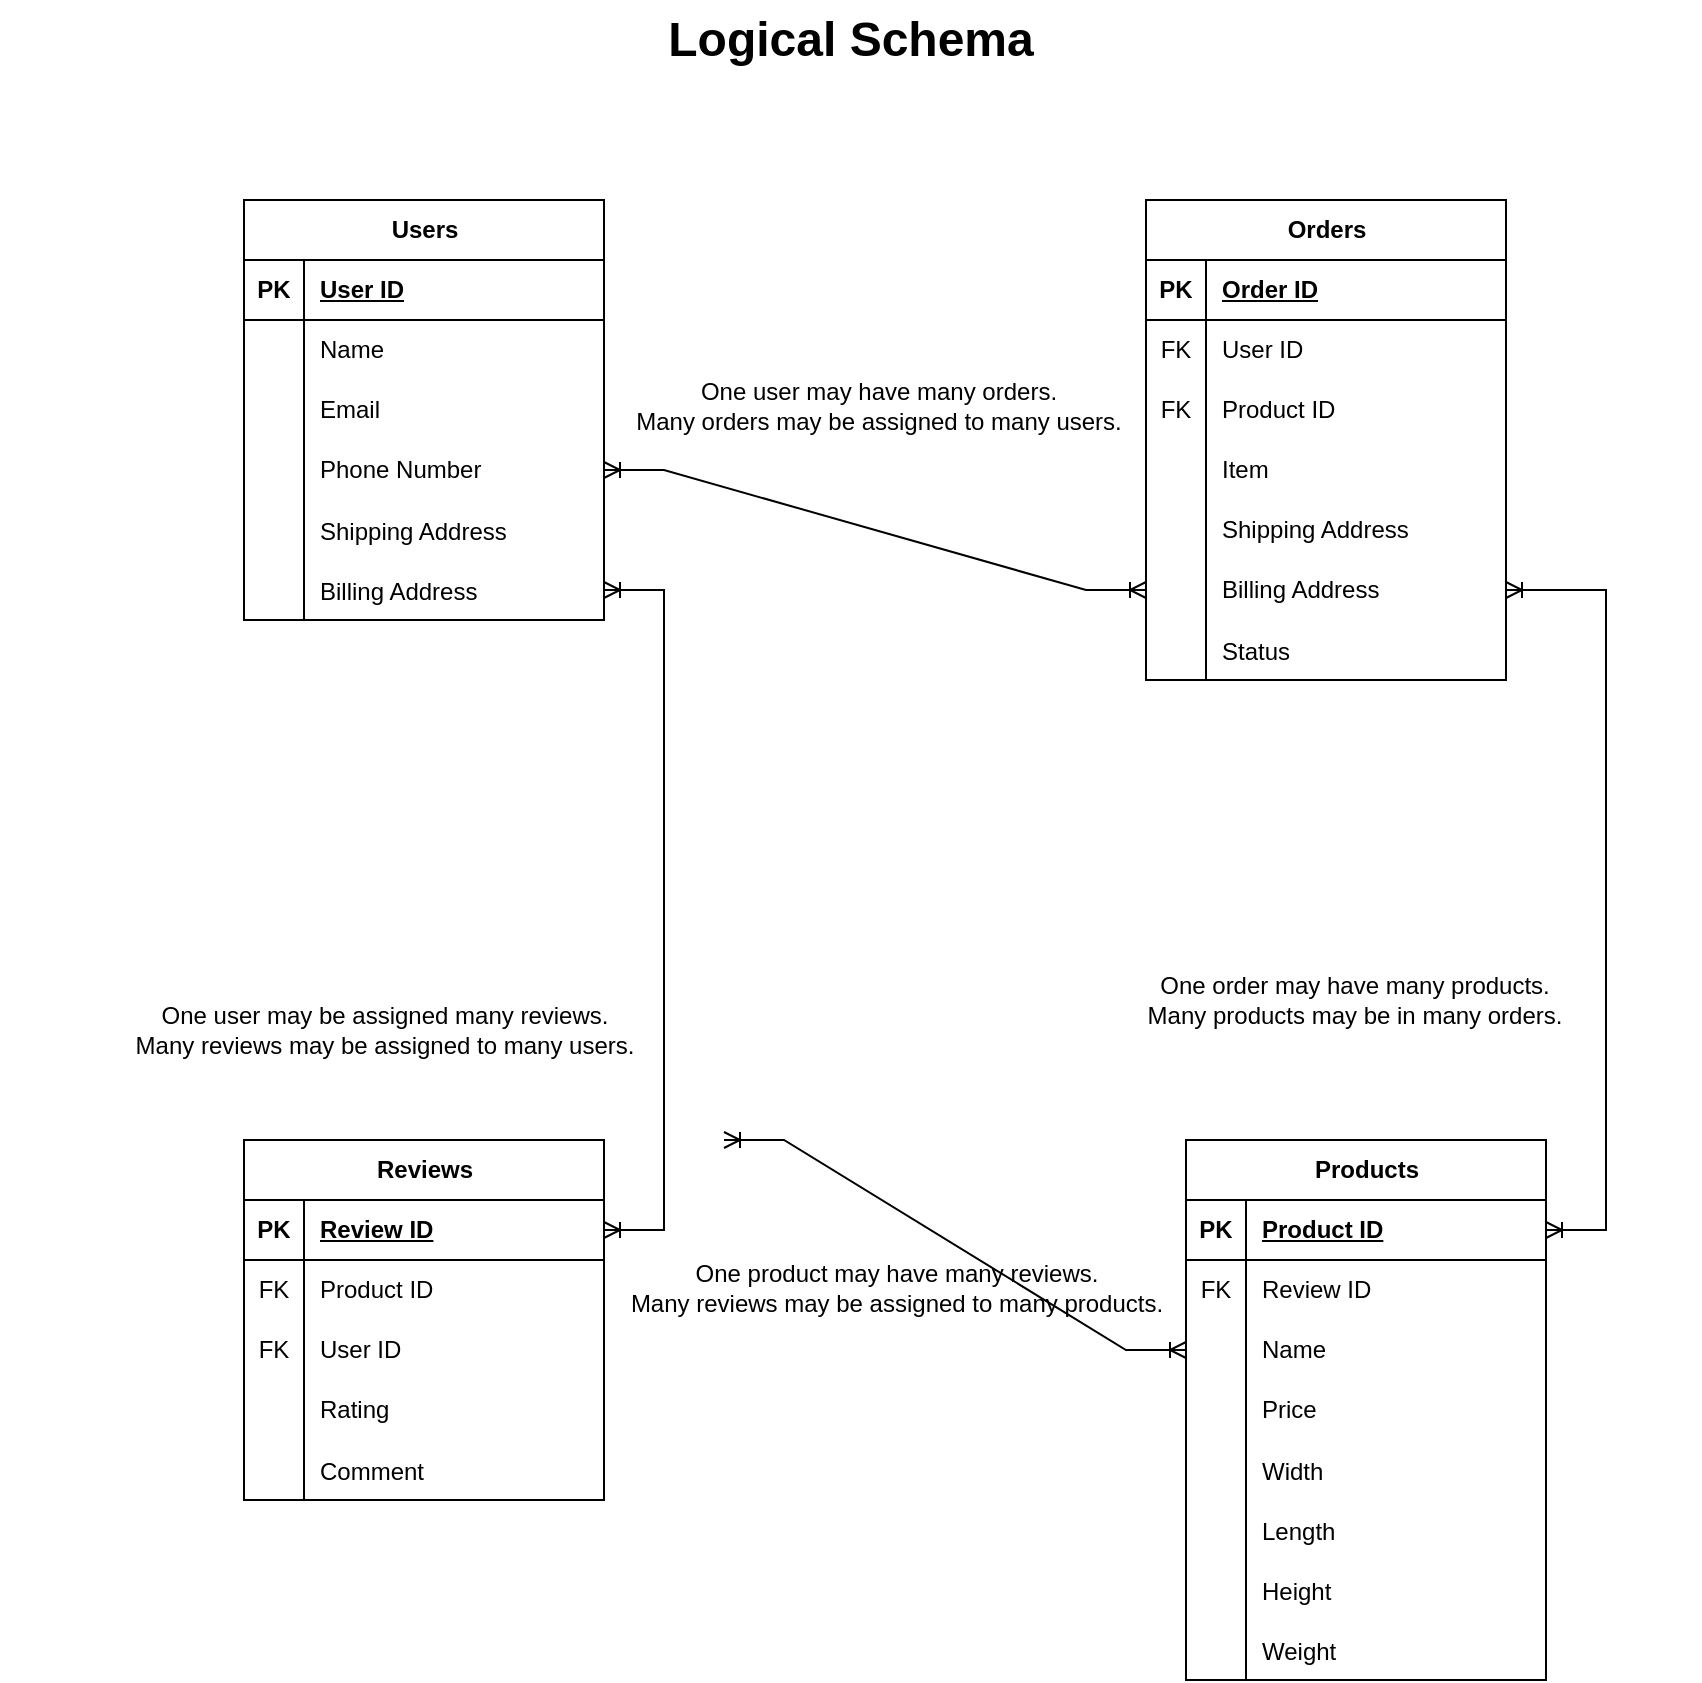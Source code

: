 <mxfile version="22.1.11" type="device">
  <diagram id="R2lEEEUBdFMjLlhIrx00" name="Page-1">
    <mxGraphModel dx="1985" dy="1029" grid="1" gridSize="10" guides="1" tooltips="1" connect="0" arrows="1" fold="1" page="1" pageScale="1" pageWidth="850" pageHeight="1100" math="0" shadow="0" extFonts="Permanent Marker^https://fonts.googleapis.com/css?family=Permanent+Marker">
      <root>
        <mxCell id="0" />
        <mxCell id="1" parent="0" />
        <mxCell id="7JF3A3lH_7DakfslwYQK-131" value="Logical Schema" style="text;strokeColor=none;fillColor=none;html=1;fontSize=24;fontStyle=1;verticalAlign=middle;align=center;" parent="1" vertex="1">
          <mxGeometry y="80" width="850" height="40" as="geometry" />
        </mxCell>
        <mxCell id="95fju1Y0x4pPOjzO-r3B-9" value="Users" style="shape=table;startSize=30;container=1;collapsible=1;childLayout=tableLayout;fixedRows=1;rowLines=0;fontStyle=1;align=center;resizeLast=1;html=1;" parent="1" vertex="1">
          <mxGeometry x="122" y="180" width="180" height="210" as="geometry">
            <mxRectangle x="41" y="40" width="70" height="30" as="alternateBounds" />
          </mxGeometry>
        </mxCell>
        <mxCell id="95fju1Y0x4pPOjzO-r3B-10" value="" style="shape=tableRow;horizontal=0;startSize=0;swimlaneHead=0;swimlaneBody=0;fillColor=none;collapsible=0;dropTarget=0;points=[[0,0.5],[1,0.5]];portConstraint=eastwest;top=0;left=0;right=0;bottom=1;" parent="95fju1Y0x4pPOjzO-r3B-9" vertex="1">
          <mxGeometry y="30" width="180" height="30" as="geometry" />
        </mxCell>
        <mxCell id="95fju1Y0x4pPOjzO-r3B-11" value="PK" style="shape=partialRectangle;connectable=0;fillColor=none;top=0;left=0;bottom=0;right=0;fontStyle=1;overflow=hidden;whiteSpace=wrap;html=1;" parent="95fju1Y0x4pPOjzO-r3B-10" vertex="1">
          <mxGeometry width="30" height="30" as="geometry">
            <mxRectangle width="30" height="30" as="alternateBounds" />
          </mxGeometry>
        </mxCell>
        <mxCell id="95fju1Y0x4pPOjzO-r3B-12" value="User ID" style="shape=partialRectangle;connectable=0;fillColor=none;top=0;left=0;bottom=0;right=0;align=left;spacingLeft=6;fontStyle=5;overflow=hidden;whiteSpace=wrap;html=1;" parent="95fju1Y0x4pPOjzO-r3B-10" vertex="1">
          <mxGeometry x="30" width="150" height="30" as="geometry">
            <mxRectangle width="150" height="30" as="alternateBounds" />
          </mxGeometry>
        </mxCell>
        <mxCell id="95fju1Y0x4pPOjzO-r3B-13" value="" style="shape=tableRow;horizontal=0;startSize=0;swimlaneHead=0;swimlaneBody=0;fillColor=none;collapsible=0;dropTarget=0;points=[[0,0.5],[1,0.5]];portConstraint=eastwest;top=0;left=0;right=0;bottom=0;" parent="95fju1Y0x4pPOjzO-r3B-9" vertex="1">
          <mxGeometry y="60" width="180" height="30" as="geometry" />
        </mxCell>
        <mxCell id="95fju1Y0x4pPOjzO-r3B-14" value="" style="shape=partialRectangle;connectable=0;fillColor=none;top=0;left=0;bottom=0;right=0;editable=1;overflow=hidden;whiteSpace=wrap;html=1;" parent="95fju1Y0x4pPOjzO-r3B-13" vertex="1">
          <mxGeometry width="30" height="30" as="geometry">
            <mxRectangle width="30" height="30" as="alternateBounds" />
          </mxGeometry>
        </mxCell>
        <mxCell id="95fju1Y0x4pPOjzO-r3B-15" value="Name" style="shape=partialRectangle;connectable=0;fillColor=none;top=0;left=0;bottom=0;right=0;align=left;spacingLeft=6;overflow=hidden;whiteSpace=wrap;html=1;" parent="95fju1Y0x4pPOjzO-r3B-13" vertex="1">
          <mxGeometry x="30" width="150" height="30" as="geometry">
            <mxRectangle width="150" height="30" as="alternateBounds" />
          </mxGeometry>
        </mxCell>
        <mxCell id="95fju1Y0x4pPOjzO-r3B-16" value="" style="shape=tableRow;horizontal=0;startSize=0;swimlaneHead=0;swimlaneBody=0;fillColor=none;collapsible=0;dropTarget=0;points=[[0,0.5],[1,0.5]];portConstraint=eastwest;top=0;left=0;right=0;bottom=0;" parent="95fju1Y0x4pPOjzO-r3B-9" vertex="1">
          <mxGeometry y="90" width="180" height="30" as="geometry" />
        </mxCell>
        <mxCell id="95fju1Y0x4pPOjzO-r3B-17" value="" style="shape=partialRectangle;connectable=0;fillColor=none;top=0;left=0;bottom=0;right=0;editable=1;overflow=hidden;whiteSpace=wrap;html=1;" parent="95fju1Y0x4pPOjzO-r3B-16" vertex="1">
          <mxGeometry width="30" height="30" as="geometry">
            <mxRectangle width="30" height="30" as="alternateBounds" />
          </mxGeometry>
        </mxCell>
        <mxCell id="95fju1Y0x4pPOjzO-r3B-18" value="Email" style="shape=partialRectangle;connectable=0;fillColor=none;top=0;left=0;bottom=0;right=0;align=left;spacingLeft=6;overflow=hidden;whiteSpace=wrap;html=1;" parent="95fju1Y0x4pPOjzO-r3B-16" vertex="1">
          <mxGeometry x="30" width="150" height="30" as="geometry">
            <mxRectangle width="150" height="30" as="alternateBounds" />
          </mxGeometry>
        </mxCell>
        <mxCell id="95fju1Y0x4pPOjzO-r3B-19" value="" style="shape=tableRow;horizontal=0;startSize=0;swimlaneHead=0;swimlaneBody=0;fillColor=none;collapsible=0;dropTarget=0;points=[[0,0.5],[1,0.5]];portConstraint=eastwest;top=0;left=0;right=0;bottom=0;" parent="95fju1Y0x4pPOjzO-r3B-9" vertex="1">
          <mxGeometry y="120" width="180" height="30" as="geometry" />
        </mxCell>
        <mxCell id="95fju1Y0x4pPOjzO-r3B-20" value="" style="shape=partialRectangle;connectable=0;fillColor=none;top=0;left=0;bottom=0;right=0;editable=1;overflow=hidden;whiteSpace=wrap;html=1;" parent="95fju1Y0x4pPOjzO-r3B-19" vertex="1">
          <mxGeometry width="30" height="30" as="geometry">
            <mxRectangle width="30" height="30" as="alternateBounds" />
          </mxGeometry>
        </mxCell>
        <mxCell id="95fju1Y0x4pPOjzO-r3B-21" value="Phone Number" style="shape=partialRectangle;connectable=0;fillColor=none;top=0;left=0;bottom=0;right=0;align=left;spacingLeft=6;overflow=hidden;whiteSpace=wrap;html=1;" parent="95fju1Y0x4pPOjzO-r3B-19" vertex="1">
          <mxGeometry x="30" width="150" height="30" as="geometry">
            <mxRectangle width="150" height="30" as="alternateBounds" />
          </mxGeometry>
        </mxCell>
        <mxCell id="sXnn8Ri1BXggIMMMzsiC-2" value="" style="shape=tableRow;horizontal=0;startSize=0;swimlaneHead=0;swimlaneBody=0;fillColor=none;collapsible=0;dropTarget=0;points=[[0,0.5],[1,0.5]];portConstraint=eastwest;top=0;left=0;right=0;bottom=0;" parent="95fju1Y0x4pPOjzO-r3B-9" vertex="1">
          <mxGeometry y="150" width="180" height="30" as="geometry" />
        </mxCell>
        <mxCell id="sXnn8Ri1BXggIMMMzsiC-3" value="" style="shape=partialRectangle;connectable=0;fillColor=none;top=0;left=0;bottom=0;right=0;editable=1;overflow=hidden;" parent="sXnn8Ri1BXggIMMMzsiC-2" vertex="1">
          <mxGeometry width="30" height="30" as="geometry">
            <mxRectangle width="30" height="30" as="alternateBounds" />
          </mxGeometry>
        </mxCell>
        <mxCell id="sXnn8Ri1BXggIMMMzsiC-4" value="Shipping Address" style="shape=partialRectangle;connectable=0;fillColor=none;top=0;left=0;bottom=0;right=0;align=left;spacingLeft=6;overflow=hidden;" parent="sXnn8Ri1BXggIMMMzsiC-2" vertex="1">
          <mxGeometry x="30" width="150" height="30" as="geometry">
            <mxRectangle width="150" height="30" as="alternateBounds" />
          </mxGeometry>
        </mxCell>
        <mxCell id="sXnn8Ri1BXggIMMMzsiC-6" value="" style="shape=tableRow;horizontal=0;startSize=0;swimlaneHead=0;swimlaneBody=0;fillColor=none;collapsible=0;dropTarget=0;points=[[0,0.5],[1,0.5]];portConstraint=eastwest;top=0;left=0;right=0;bottom=0;" parent="95fju1Y0x4pPOjzO-r3B-9" vertex="1">
          <mxGeometry y="180" width="180" height="30" as="geometry" />
        </mxCell>
        <mxCell id="sXnn8Ri1BXggIMMMzsiC-7" value="" style="shape=partialRectangle;connectable=0;fillColor=none;top=0;left=0;bottom=0;right=0;editable=1;overflow=hidden;" parent="sXnn8Ri1BXggIMMMzsiC-6" vertex="1">
          <mxGeometry width="30" height="30" as="geometry">
            <mxRectangle width="30" height="30" as="alternateBounds" />
          </mxGeometry>
        </mxCell>
        <mxCell id="sXnn8Ri1BXggIMMMzsiC-8" value="Billing Address" style="shape=partialRectangle;connectable=0;fillColor=none;top=0;left=0;bottom=0;right=0;align=left;spacingLeft=6;overflow=hidden;" parent="sXnn8Ri1BXggIMMMzsiC-6" vertex="1">
          <mxGeometry x="30" width="150" height="30" as="geometry">
            <mxRectangle width="150" height="30" as="alternateBounds" />
          </mxGeometry>
        </mxCell>
        <mxCell id="7JF3A3lH_7DakfslwYQK-5" value="Products" style="shape=table;startSize=30;container=1;collapsible=1;childLayout=tableLayout;fixedRows=1;rowLines=0;fontStyle=1;align=center;resizeLast=1;html=1;" parent="1" vertex="1">
          <mxGeometry x="593" y="650" width="180" height="270" as="geometry">
            <mxRectangle x="360" y="360" width="90" height="30" as="alternateBounds" />
          </mxGeometry>
        </mxCell>
        <mxCell id="7JF3A3lH_7DakfslwYQK-6" value="" style="shape=tableRow;horizontal=0;startSize=0;swimlaneHead=0;swimlaneBody=0;fillColor=none;collapsible=0;dropTarget=0;points=[[0,0.5],[1,0.5]];portConstraint=eastwest;top=0;left=0;right=0;bottom=1;" parent="7JF3A3lH_7DakfslwYQK-5" vertex="1">
          <mxGeometry y="30" width="180" height="30" as="geometry" />
        </mxCell>
        <mxCell id="7JF3A3lH_7DakfslwYQK-7" value="PK" style="shape=partialRectangle;connectable=0;fillColor=none;top=0;left=0;bottom=0;right=0;fontStyle=1;overflow=hidden;whiteSpace=wrap;html=1;" parent="7JF3A3lH_7DakfslwYQK-6" vertex="1">
          <mxGeometry width="30" height="30" as="geometry">
            <mxRectangle width="30" height="30" as="alternateBounds" />
          </mxGeometry>
        </mxCell>
        <mxCell id="7JF3A3lH_7DakfslwYQK-8" value="Product ID" style="shape=partialRectangle;connectable=0;fillColor=none;top=0;left=0;bottom=0;right=0;align=left;spacingLeft=6;fontStyle=5;overflow=hidden;whiteSpace=wrap;html=1;" parent="7JF3A3lH_7DakfslwYQK-6" vertex="1">
          <mxGeometry x="30" width="150" height="30" as="geometry">
            <mxRectangle width="150" height="30" as="alternateBounds" />
          </mxGeometry>
        </mxCell>
        <mxCell id="YiA3t_dKBKZa05z36twn-22" value="" style="shape=tableRow;horizontal=0;startSize=0;swimlaneHead=0;swimlaneBody=0;fillColor=none;collapsible=0;dropTarget=0;points=[[0,0.5],[1,0.5]];portConstraint=eastwest;top=0;left=0;right=0;bottom=0;" vertex="1" parent="7JF3A3lH_7DakfslwYQK-5">
          <mxGeometry y="60" width="180" height="30" as="geometry" />
        </mxCell>
        <mxCell id="YiA3t_dKBKZa05z36twn-23" value="FK" style="shape=partialRectangle;connectable=0;fillColor=none;top=0;left=0;bottom=0;right=0;fontStyle=0;overflow=hidden;whiteSpace=wrap;html=1;" vertex="1" parent="YiA3t_dKBKZa05z36twn-22">
          <mxGeometry width="30" height="30" as="geometry">
            <mxRectangle width="30" height="30" as="alternateBounds" />
          </mxGeometry>
        </mxCell>
        <mxCell id="YiA3t_dKBKZa05z36twn-24" value="Review ID" style="shape=partialRectangle;connectable=0;fillColor=none;top=0;left=0;bottom=0;right=0;align=left;spacingLeft=6;fontStyle=0;overflow=hidden;whiteSpace=wrap;html=1;" vertex="1" parent="YiA3t_dKBKZa05z36twn-22">
          <mxGeometry x="30" width="150" height="30" as="geometry">
            <mxRectangle width="150" height="30" as="alternateBounds" />
          </mxGeometry>
        </mxCell>
        <mxCell id="7JF3A3lH_7DakfslwYQK-12" value="" style="shape=tableRow;horizontal=0;startSize=0;swimlaneHead=0;swimlaneBody=0;fillColor=none;collapsible=0;dropTarget=0;points=[[0,0.5],[1,0.5]];portConstraint=eastwest;top=0;left=0;right=0;bottom=0;" parent="7JF3A3lH_7DakfslwYQK-5" vertex="1">
          <mxGeometry y="90" width="180" height="30" as="geometry" />
        </mxCell>
        <mxCell id="7JF3A3lH_7DakfslwYQK-13" value="" style="shape=partialRectangle;connectable=0;fillColor=none;top=0;left=0;bottom=0;right=0;editable=1;overflow=hidden;whiteSpace=wrap;html=1;" parent="7JF3A3lH_7DakfslwYQK-12" vertex="1">
          <mxGeometry width="30" height="30" as="geometry">
            <mxRectangle width="30" height="30" as="alternateBounds" />
          </mxGeometry>
        </mxCell>
        <mxCell id="7JF3A3lH_7DakfslwYQK-14" value="Name" style="shape=partialRectangle;connectable=0;fillColor=none;top=0;left=0;bottom=0;right=0;align=left;spacingLeft=6;overflow=hidden;whiteSpace=wrap;html=1;" parent="7JF3A3lH_7DakfslwYQK-12" vertex="1">
          <mxGeometry x="30" width="150" height="30" as="geometry">
            <mxRectangle width="150" height="30" as="alternateBounds" />
          </mxGeometry>
        </mxCell>
        <mxCell id="7JF3A3lH_7DakfslwYQK-15" value="" style="shape=tableRow;horizontal=0;startSize=0;swimlaneHead=0;swimlaneBody=0;fillColor=none;collapsible=0;dropTarget=0;points=[[0,0.5],[1,0.5]];portConstraint=eastwest;top=0;left=0;right=0;bottom=0;" parent="7JF3A3lH_7DakfslwYQK-5" vertex="1">
          <mxGeometry y="120" width="180" height="30" as="geometry" />
        </mxCell>
        <mxCell id="7JF3A3lH_7DakfslwYQK-16" value="" style="shape=partialRectangle;connectable=0;fillColor=none;top=0;left=0;bottom=0;right=0;editable=1;overflow=hidden;whiteSpace=wrap;html=1;" parent="7JF3A3lH_7DakfslwYQK-15" vertex="1">
          <mxGeometry width="30" height="30" as="geometry">
            <mxRectangle width="30" height="30" as="alternateBounds" />
          </mxGeometry>
        </mxCell>
        <mxCell id="7JF3A3lH_7DakfslwYQK-17" value="Price" style="shape=partialRectangle;connectable=0;fillColor=none;top=0;left=0;bottom=0;right=0;align=left;spacingLeft=6;overflow=hidden;whiteSpace=wrap;html=1;" parent="7JF3A3lH_7DakfslwYQK-15" vertex="1">
          <mxGeometry x="30" width="150" height="30" as="geometry">
            <mxRectangle width="150" height="30" as="alternateBounds" />
          </mxGeometry>
        </mxCell>
        <mxCell id="7JF3A3lH_7DakfslwYQK-104" value="" style="shape=tableRow;horizontal=0;startSize=0;swimlaneHead=0;swimlaneBody=0;fillColor=none;collapsible=0;dropTarget=0;points=[[0,0.5],[1,0.5]];portConstraint=eastwest;top=0;left=0;right=0;bottom=0;" parent="7JF3A3lH_7DakfslwYQK-5" vertex="1">
          <mxGeometry y="150" width="180" height="30" as="geometry" />
        </mxCell>
        <mxCell id="7JF3A3lH_7DakfslwYQK-105" value="" style="shape=partialRectangle;connectable=0;fillColor=none;top=0;left=0;bottom=0;right=0;editable=1;overflow=hidden;" parent="7JF3A3lH_7DakfslwYQK-104" vertex="1">
          <mxGeometry width="30" height="30" as="geometry">
            <mxRectangle width="30" height="30" as="alternateBounds" />
          </mxGeometry>
        </mxCell>
        <mxCell id="7JF3A3lH_7DakfslwYQK-106" value="Width" style="shape=partialRectangle;connectable=0;fillColor=none;top=0;left=0;bottom=0;right=0;align=left;spacingLeft=6;overflow=hidden;" parent="7JF3A3lH_7DakfslwYQK-104" vertex="1">
          <mxGeometry x="30" width="150" height="30" as="geometry">
            <mxRectangle width="150" height="30" as="alternateBounds" />
          </mxGeometry>
        </mxCell>
        <mxCell id="7JF3A3lH_7DakfslwYQK-108" value="" style="shape=tableRow;horizontal=0;startSize=0;swimlaneHead=0;swimlaneBody=0;fillColor=none;collapsible=0;dropTarget=0;points=[[0,0.5],[1,0.5]];portConstraint=eastwest;top=0;left=0;right=0;bottom=0;" parent="7JF3A3lH_7DakfslwYQK-5" vertex="1">
          <mxGeometry y="180" width="180" height="30" as="geometry" />
        </mxCell>
        <mxCell id="7JF3A3lH_7DakfslwYQK-109" value="" style="shape=partialRectangle;connectable=0;fillColor=none;top=0;left=0;bottom=0;right=0;editable=1;overflow=hidden;" parent="7JF3A3lH_7DakfslwYQK-108" vertex="1">
          <mxGeometry width="30" height="30" as="geometry">
            <mxRectangle width="30" height="30" as="alternateBounds" />
          </mxGeometry>
        </mxCell>
        <mxCell id="7JF3A3lH_7DakfslwYQK-110" value="Length" style="shape=partialRectangle;connectable=0;fillColor=none;top=0;left=0;bottom=0;right=0;align=left;spacingLeft=6;overflow=hidden;" parent="7JF3A3lH_7DakfslwYQK-108" vertex="1">
          <mxGeometry x="30" width="150" height="30" as="geometry">
            <mxRectangle width="150" height="30" as="alternateBounds" />
          </mxGeometry>
        </mxCell>
        <mxCell id="7JF3A3lH_7DakfslwYQK-116" value="" style="shape=tableRow;horizontal=0;startSize=0;swimlaneHead=0;swimlaneBody=0;fillColor=none;collapsible=0;dropTarget=0;points=[[0,0.5],[1,0.5]];portConstraint=eastwest;top=0;left=0;right=0;bottom=0;" parent="7JF3A3lH_7DakfslwYQK-5" vertex="1">
          <mxGeometry y="210" width="180" height="30" as="geometry" />
        </mxCell>
        <mxCell id="7JF3A3lH_7DakfslwYQK-117" value="" style="shape=partialRectangle;connectable=0;fillColor=none;top=0;left=0;bottom=0;right=0;editable=1;overflow=hidden;" parent="7JF3A3lH_7DakfslwYQK-116" vertex="1">
          <mxGeometry width="30" height="30" as="geometry">
            <mxRectangle width="30" height="30" as="alternateBounds" />
          </mxGeometry>
        </mxCell>
        <mxCell id="7JF3A3lH_7DakfslwYQK-118" value="Height" style="shape=partialRectangle;connectable=0;fillColor=none;top=0;left=0;bottom=0;right=0;align=left;spacingLeft=6;overflow=hidden;" parent="7JF3A3lH_7DakfslwYQK-116" vertex="1">
          <mxGeometry x="30" width="150" height="30" as="geometry">
            <mxRectangle width="150" height="30" as="alternateBounds" />
          </mxGeometry>
        </mxCell>
        <mxCell id="7JF3A3lH_7DakfslwYQK-120" value="" style="shape=tableRow;horizontal=0;startSize=0;swimlaneHead=0;swimlaneBody=0;fillColor=none;collapsible=0;dropTarget=0;points=[[0,0.5],[1,0.5]];portConstraint=eastwest;top=0;left=0;right=0;bottom=0;" parent="7JF3A3lH_7DakfslwYQK-5" vertex="1">
          <mxGeometry y="240" width="180" height="30" as="geometry" />
        </mxCell>
        <mxCell id="7JF3A3lH_7DakfslwYQK-121" value="" style="shape=partialRectangle;connectable=0;fillColor=none;top=0;left=0;bottom=0;right=0;editable=1;overflow=hidden;" parent="7JF3A3lH_7DakfslwYQK-120" vertex="1">
          <mxGeometry width="30" height="30" as="geometry">
            <mxRectangle width="30" height="30" as="alternateBounds" />
          </mxGeometry>
        </mxCell>
        <mxCell id="7JF3A3lH_7DakfslwYQK-122" value="Weight" style="shape=partialRectangle;connectable=0;fillColor=none;top=0;left=0;bottom=0;right=0;align=left;spacingLeft=6;overflow=hidden;" parent="7JF3A3lH_7DakfslwYQK-120" vertex="1">
          <mxGeometry x="30" width="150" height="30" as="geometry">
            <mxRectangle width="150" height="30" as="alternateBounds" />
          </mxGeometry>
        </mxCell>
        <mxCell id="7JF3A3lH_7DakfslwYQK-19" value="Reviews" style="shape=table;startSize=30;container=1;collapsible=1;childLayout=tableLayout;fixedRows=1;rowLines=0;fontStyle=1;align=center;resizeLast=1;html=1;" parent="1" vertex="1">
          <mxGeometry x="122" y="650" width="180" height="180" as="geometry">
            <mxRectangle x="124" y="488" width="80" height="30" as="alternateBounds" />
          </mxGeometry>
        </mxCell>
        <mxCell id="7JF3A3lH_7DakfslwYQK-20" value="" style="shape=tableRow;horizontal=0;startSize=0;swimlaneHead=0;swimlaneBody=0;fillColor=none;collapsible=0;dropTarget=0;points=[[0,0.5],[1,0.5]];portConstraint=eastwest;top=0;left=0;right=0;bottom=1;" parent="7JF3A3lH_7DakfslwYQK-19" vertex="1">
          <mxGeometry y="30" width="180" height="30" as="geometry" />
        </mxCell>
        <mxCell id="7JF3A3lH_7DakfslwYQK-21" value="PK" style="shape=partialRectangle;connectable=0;fillColor=none;top=0;left=0;bottom=0;right=0;fontStyle=1;overflow=hidden;whiteSpace=wrap;html=1;" parent="7JF3A3lH_7DakfslwYQK-20" vertex="1">
          <mxGeometry width="30" height="30" as="geometry">
            <mxRectangle width="30" height="30" as="alternateBounds" />
          </mxGeometry>
        </mxCell>
        <mxCell id="7JF3A3lH_7DakfslwYQK-22" value="Review ID" style="shape=partialRectangle;connectable=0;fillColor=none;top=0;left=0;bottom=0;right=0;align=left;spacingLeft=6;fontStyle=5;overflow=hidden;whiteSpace=wrap;html=1;" parent="7JF3A3lH_7DakfslwYQK-20" vertex="1">
          <mxGeometry x="30" width="150" height="30" as="geometry">
            <mxRectangle width="150" height="30" as="alternateBounds" />
          </mxGeometry>
        </mxCell>
        <mxCell id="YiA3t_dKBKZa05z36twn-30" value="" style="shape=tableRow;horizontal=0;startSize=0;swimlaneHead=0;swimlaneBody=0;fillColor=none;collapsible=0;dropTarget=0;points=[[0,0.5],[1,0.5]];portConstraint=eastwest;top=0;left=0;right=0;bottom=0;" vertex="1" parent="7JF3A3lH_7DakfslwYQK-19">
          <mxGeometry y="60" width="180" height="30" as="geometry" />
        </mxCell>
        <mxCell id="YiA3t_dKBKZa05z36twn-31" value="FK" style="shape=partialRectangle;connectable=0;fillColor=none;top=0;left=0;bottom=0;right=0;fontStyle=0;overflow=hidden;whiteSpace=wrap;html=1;" vertex="1" parent="YiA3t_dKBKZa05z36twn-30">
          <mxGeometry width="30" height="30" as="geometry">
            <mxRectangle width="30" height="30" as="alternateBounds" />
          </mxGeometry>
        </mxCell>
        <mxCell id="YiA3t_dKBKZa05z36twn-32" value="Product ID" style="shape=partialRectangle;connectable=0;fillColor=none;top=0;left=0;bottom=0;right=0;align=left;spacingLeft=6;fontStyle=0;overflow=hidden;whiteSpace=wrap;html=1;" vertex="1" parent="YiA3t_dKBKZa05z36twn-30">
          <mxGeometry x="30" width="150" height="30" as="geometry">
            <mxRectangle width="150" height="30" as="alternateBounds" />
          </mxGeometry>
        </mxCell>
        <mxCell id="YiA3t_dKBKZa05z36twn-26" value="" style="shape=tableRow;horizontal=0;startSize=0;swimlaneHead=0;swimlaneBody=0;fillColor=none;collapsible=0;dropTarget=0;points=[[0,0.5],[1,0.5]];portConstraint=eastwest;top=0;left=0;right=0;bottom=0;" vertex="1" parent="7JF3A3lH_7DakfslwYQK-19">
          <mxGeometry y="90" width="180" height="30" as="geometry" />
        </mxCell>
        <mxCell id="YiA3t_dKBKZa05z36twn-27" value="FK" style="shape=partialRectangle;connectable=0;fillColor=none;top=0;left=0;bottom=0;right=0;fontStyle=0;overflow=hidden;whiteSpace=wrap;html=1;" vertex="1" parent="YiA3t_dKBKZa05z36twn-26">
          <mxGeometry width="30" height="30" as="geometry">
            <mxRectangle width="30" height="30" as="alternateBounds" />
          </mxGeometry>
        </mxCell>
        <mxCell id="YiA3t_dKBKZa05z36twn-28" value="User ID" style="shape=partialRectangle;connectable=0;fillColor=none;top=0;left=0;bottom=0;right=0;align=left;spacingLeft=6;fontStyle=0;overflow=hidden;whiteSpace=wrap;html=1;" vertex="1" parent="YiA3t_dKBKZa05z36twn-26">
          <mxGeometry x="30" width="150" height="30" as="geometry">
            <mxRectangle width="150" height="30" as="alternateBounds" />
          </mxGeometry>
        </mxCell>
        <mxCell id="7JF3A3lH_7DakfslwYQK-29" value="" style="shape=tableRow;horizontal=0;startSize=0;swimlaneHead=0;swimlaneBody=0;fillColor=none;collapsible=0;dropTarget=0;points=[[0,0.5],[1,0.5]];portConstraint=eastwest;top=0;left=0;right=0;bottom=0;" parent="7JF3A3lH_7DakfslwYQK-19" vertex="1">
          <mxGeometry y="120" width="180" height="30" as="geometry" />
        </mxCell>
        <mxCell id="7JF3A3lH_7DakfslwYQK-30" value="" style="shape=partialRectangle;connectable=0;fillColor=none;top=0;left=0;bottom=0;right=0;editable=1;overflow=hidden;whiteSpace=wrap;html=1;" parent="7JF3A3lH_7DakfslwYQK-29" vertex="1">
          <mxGeometry width="30" height="30" as="geometry">
            <mxRectangle width="30" height="30" as="alternateBounds" />
          </mxGeometry>
        </mxCell>
        <mxCell id="7JF3A3lH_7DakfslwYQK-31" value="Rating" style="shape=partialRectangle;connectable=0;fillColor=none;top=0;left=0;bottom=0;right=0;align=left;spacingLeft=6;overflow=hidden;whiteSpace=wrap;html=1;" parent="7JF3A3lH_7DakfslwYQK-29" vertex="1">
          <mxGeometry x="30" width="150" height="30" as="geometry">
            <mxRectangle width="150" height="30" as="alternateBounds" />
          </mxGeometry>
        </mxCell>
        <mxCell id="7JF3A3lH_7DakfslwYQK-100" value="" style="shape=tableRow;horizontal=0;startSize=0;swimlaneHead=0;swimlaneBody=0;fillColor=none;collapsible=0;dropTarget=0;points=[[0,0.5],[1,0.5]];portConstraint=eastwest;top=0;left=0;right=0;bottom=0;" parent="7JF3A3lH_7DakfslwYQK-19" vertex="1">
          <mxGeometry y="150" width="180" height="30" as="geometry" />
        </mxCell>
        <mxCell id="7JF3A3lH_7DakfslwYQK-101" value="" style="shape=partialRectangle;connectable=0;fillColor=none;top=0;left=0;bottom=0;right=0;editable=1;overflow=hidden;" parent="7JF3A3lH_7DakfslwYQK-100" vertex="1">
          <mxGeometry width="30" height="30" as="geometry">
            <mxRectangle width="30" height="30" as="alternateBounds" />
          </mxGeometry>
        </mxCell>
        <mxCell id="7JF3A3lH_7DakfslwYQK-102" value="Comment" style="shape=partialRectangle;connectable=0;fillColor=none;top=0;left=0;bottom=0;right=0;align=left;spacingLeft=6;overflow=hidden;" parent="7JF3A3lH_7DakfslwYQK-100" vertex="1">
          <mxGeometry x="30" width="150" height="30" as="geometry">
            <mxRectangle width="150" height="30" as="alternateBounds" />
          </mxGeometry>
        </mxCell>
        <mxCell id="7JF3A3lH_7DakfslwYQK-34" value="Orders" style="shape=table;startSize=30;container=1;collapsible=1;childLayout=tableLayout;fixedRows=1;rowLines=0;fontStyle=1;align=center;resizeLast=1;html=1;" parent="1" vertex="1">
          <mxGeometry x="573" y="180" width="180" height="240" as="geometry">
            <mxRectangle x="360" y="40" width="80" height="30" as="alternateBounds" />
          </mxGeometry>
        </mxCell>
        <mxCell id="7JF3A3lH_7DakfslwYQK-35" value="" style="shape=tableRow;horizontal=0;startSize=0;swimlaneHead=0;swimlaneBody=0;fillColor=none;collapsible=0;dropTarget=0;points=[[0,0.5],[1,0.5]];portConstraint=eastwest;top=0;left=0;right=0;bottom=1;" parent="7JF3A3lH_7DakfslwYQK-34" vertex="1">
          <mxGeometry y="30" width="180" height="30" as="geometry" />
        </mxCell>
        <mxCell id="7JF3A3lH_7DakfslwYQK-36" value="PK" style="shape=partialRectangle;connectable=0;fillColor=none;top=0;left=0;bottom=0;right=0;fontStyle=1;overflow=hidden;whiteSpace=wrap;html=1;" parent="7JF3A3lH_7DakfslwYQK-35" vertex="1">
          <mxGeometry width="30" height="30" as="geometry">
            <mxRectangle width="30" height="30" as="alternateBounds" />
          </mxGeometry>
        </mxCell>
        <mxCell id="7JF3A3lH_7DakfslwYQK-37" value="Order ID" style="shape=partialRectangle;connectable=0;fillColor=none;top=0;left=0;bottom=0;right=0;align=left;spacingLeft=6;fontStyle=5;overflow=hidden;whiteSpace=wrap;html=1;" parent="7JF3A3lH_7DakfslwYQK-35" vertex="1">
          <mxGeometry x="30" width="150" height="30" as="geometry">
            <mxRectangle width="150" height="30" as="alternateBounds" />
          </mxGeometry>
        </mxCell>
        <mxCell id="YiA3t_dKBKZa05z36twn-14" value="" style="shape=tableRow;horizontal=0;startSize=0;swimlaneHead=0;swimlaneBody=0;fillColor=none;collapsible=0;dropTarget=0;points=[[0,0.5],[1,0.5]];portConstraint=eastwest;top=0;left=0;right=0;bottom=0;" vertex="1" parent="7JF3A3lH_7DakfslwYQK-34">
          <mxGeometry y="60" width="180" height="30" as="geometry" />
        </mxCell>
        <mxCell id="YiA3t_dKBKZa05z36twn-15" value="FK" style="shape=partialRectangle;connectable=0;fillColor=none;top=0;left=0;bottom=0;right=0;fontStyle=0;overflow=hidden;whiteSpace=wrap;html=1;" vertex="1" parent="YiA3t_dKBKZa05z36twn-14">
          <mxGeometry width="30" height="30" as="geometry">
            <mxRectangle width="30" height="30" as="alternateBounds" />
          </mxGeometry>
        </mxCell>
        <mxCell id="YiA3t_dKBKZa05z36twn-16" value="User ID" style="shape=partialRectangle;connectable=0;fillColor=none;top=0;left=0;bottom=0;right=0;align=left;spacingLeft=6;fontStyle=0;overflow=hidden;whiteSpace=wrap;html=1;" vertex="1" parent="YiA3t_dKBKZa05z36twn-14">
          <mxGeometry x="30" width="150" height="30" as="geometry">
            <mxRectangle width="150" height="30" as="alternateBounds" />
          </mxGeometry>
        </mxCell>
        <mxCell id="YiA3t_dKBKZa05z36twn-18" value="" style="shape=tableRow;horizontal=0;startSize=0;swimlaneHead=0;swimlaneBody=0;fillColor=none;collapsible=0;dropTarget=0;points=[[0,0.5],[1,0.5]];portConstraint=eastwest;top=0;left=0;right=0;bottom=0;" vertex="1" parent="7JF3A3lH_7DakfslwYQK-34">
          <mxGeometry y="90" width="180" height="30" as="geometry" />
        </mxCell>
        <mxCell id="YiA3t_dKBKZa05z36twn-19" value="FK" style="shape=partialRectangle;connectable=0;fillColor=none;top=0;left=0;bottom=0;right=0;fontStyle=0;overflow=hidden;whiteSpace=wrap;html=1;" vertex="1" parent="YiA3t_dKBKZa05z36twn-18">
          <mxGeometry width="30" height="30" as="geometry">
            <mxRectangle width="30" height="30" as="alternateBounds" />
          </mxGeometry>
        </mxCell>
        <mxCell id="YiA3t_dKBKZa05z36twn-20" value="Product ID" style="shape=partialRectangle;connectable=0;fillColor=none;top=0;left=0;bottom=0;right=0;align=left;spacingLeft=6;fontStyle=0;overflow=hidden;whiteSpace=wrap;html=1;" vertex="1" parent="YiA3t_dKBKZa05z36twn-18">
          <mxGeometry x="30" width="150" height="30" as="geometry">
            <mxRectangle width="150" height="30" as="alternateBounds" />
          </mxGeometry>
        </mxCell>
        <mxCell id="7JF3A3lH_7DakfslwYQK-38" value="" style="shape=tableRow;horizontal=0;startSize=0;swimlaneHead=0;swimlaneBody=0;fillColor=none;collapsible=0;dropTarget=0;points=[[0,0.5],[1,0.5]];portConstraint=eastwest;top=0;left=0;right=0;bottom=0;" parent="7JF3A3lH_7DakfslwYQK-34" vertex="1">
          <mxGeometry y="120" width="180" height="30" as="geometry" />
        </mxCell>
        <mxCell id="7JF3A3lH_7DakfslwYQK-39" value="" style="shape=partialRectangle;connectable=0;fillColor=none;top=0;left=0;bottom=0;right=0;editable=1;overflow=hidden;whiteSpace=wrap;html=1;" parent="7JF3A3lH_7DakfslwYQK-38" vertex="1">
          <mxGeometry width="30" height="30" as="geometry">
            <mxRectangle width="30" height="30" as="alternateBounds" />
          </mxGeometry>
        </mxCell>
        <mxCell id="7JF3A3lH_7DakfslwYQK-40" value="Item" style="shape=partialRectangle;connectable=0;fillColor=none;top=0;left=0;bottom=0;right=0;align=left;spacingLeft=6;overflow=hidden;whiteSpace=wrap;html=1;" parent="7JF3A3lH_7DakfslwYQK-38" vertex="1">
          <mxGeometry x="30" width="150" height="30" as="geometry">
            <mxRectangle width="150" height="30" as="alternateBounds" />
          </mxGeometry>
        </mxCell>
        <mxCell id="7JF3A3lH_7DakfslwYQK-41" value="" style="shape=tableRow;horizontal=0;startSize=0;swimlaneHead=0;swimlaneBody=0;fillColor=none;collapsible=0;dropTarget=0;points=[[0,0.5],[1,0.5]];portConstraint=eastwest;top=0;left=0;right=0;bottom=0;" parent="7JF3A3lH_7DakfslwYQK-34" vertex="1">
          <mxGeometry y="150" width="180" height="30" as="geometry" />
        </mxCell>
        <mxCell id="7JF3A3lH_7DakfslwYQK-42" value="" style="shape=partialRectangle;connectable=0;fillColor=none;top=0;left=0;bottom=0;right=0;editable=1;overflow=hidden;whiteSpace=wrap;html=1;" parent="7JF3A3lH_7DakfslwYQK-41" vertex="1">
          <mxGeometry width="30" height="30" as="geometry">
            <mxRectangle width="30" height="30" as="alternateBounds" />
          </mxGeometry>
        </mxCell>
        <mxCell id="7JF3A3lH_7DakfslwYQK-43" value="Shipping Address" style="shape=partialRectangle;connectable=0;fillColor=none;top=0;left=0;bottom=0;right=0;align=left;spacingLeft=6;overflow=hidden;whiteSpace=wrap;html=1;" parent="7JF3A3lH_7DakfslwYQK-41" vertex="1">
          <mxGeometry x="30" width="150" height="30" as="geometry">
            <mxRectangle width="150" height="30" as="alternateBounds" />
          </mxGeometry>
        </mxCell>
        <mxCell id="7JF3A3lH_7DakfslwYQK-44" value="" style="shape=tableRow;horizontal=0;startSize=0;swimlaneHead=0;swimlaneBody=0;fillColor=none;collapsible=0;dropTarget=0;points=[[0,0.5],[1,0.5]];portConstraint=eastwest;top=0;left=0;right=0;bottom=0;" parent="7JF3A3lH_7DakfslwYQK-34" vertex="1">
          <mxGeometry y="180" width="180" height="30" as="geometry" />
        </mxCell>
        <mxCell id="7JF3A3lH_7DakfslwYQK-45" value="" style="shape=partialRectangle;connectable=0;fillColor=none;top=0;left=0;bottom=0;right=0;editable=1;overflow=hidden;whiteSpace=wrap;html=1;" parent="7JF3A3lH_7DakfslwYQK-44" vertex="1">
          <mxGeometry width="30" height="30" as="geometry">
            <mxRectangle width="30" height="30" as="alternateBounds" />
          </mxGeometry>
        </mxCell>
        <mxCell id="7JF3A3lH_7DakfslwYQK-46" value="Billing Address" style="shape=partialRectangle;connectable=0;fillColor=none;top=0;left=0;bottom=0;right=0;align=left;spacingLeft=6;overflow=hidden;whiteSpace=wrap;html=1;" parent="7JF3A3lH_7DakfslwYQK-44" vertex="1">
          <mxGeometry x="30" width="150" height="30" as="geometry">
            <mxRectangle width="150" height="30" as="alternateBounds" />
          </mxGeometry>
        </mxCell>
        <mxCell id="7JF3A3lH_7DakfslwYQK-60" value="" style="shape=tableRow;horizontal=0;startSize=0;swimlaneHead=0;swimlaneBody=0;fillColor=none;collapsible=0;dropTarget=0;points=[[0,0.5],[1,0.5]];portConstraint=eastwest;top=0;left=0;right=0;bottom=0;" parent="7JF3A3lH_7DakfslwYQK-34" vertex="1">
          <mxGeometry y="210" width="180" height="30" as="geometry" />
        </mxCell>
        <mxCell id="7JF3A3lH_7DakfslwYQK-61" value="" style="shape=partialRectangle;connectable=0;fillColor=none;top=0;left=0;bottom=0;right=0;editable=1;overflow=hidden;" parent="7JF3A3lH_7DakfslwYQK-60" vertex="1">
          <mxGeometry width="30" height="30" as="geometry">
            <mxRectangle width="30" height="30" as="alternateBounds" />
          </mxGeometry>
        </mxCell>
        <mxCell id="7JF3A3lH_7DakfslwYQK-62" value="Status" style="shape=partialRectangle;connectable=0;fillColor=none;top=0;left=0;bottom=0;right=0;align=left;spacingLeft=6;overflow=hidden;" parent="7JF3A3lH_7DakfslwYQK-60" vertex="1">
          <mxGeometry x="30" width="150" height="30" as="geometry">
            <mxRectangle width="150" height="30" as="alternateBounds" />
          </mxGeometry>
        </mxCell>
        <mxCell id="7JF3A3lH_7DakfslwYQK-56" value="" style="edgeStyle=entityRelationEdgeStyle;fontSize=12;html=1;endArrow=ERoneToMany;startArrow=ERoneToMany;rounded=0;" parent="1" source="7JF3A3lH_7DakfslwYQK-6" target="7JF3A3lH_7DakfslwYQK-44" edge="1">
          <mxGeometry width="100" height="100" relative="1" as="geometry">
            <mxPoint x="312" y="450" as="sourcePoint" />
            <mxPoint x="412" y="350" as="targetPoint" />
          </mxGeometry>
        </mxCell>
        <mxCell id="7JF3A3lH_7DakfslwYQK-89" value="One user may have many orders.&lt;br&gt;Many orders may be assigned to many users." style="text;html=1;align=center;verticalAlign=middle;resizable=0;points=[];autosize=1;strokeColor=none;fillColor=none;" parent="1" vertex="1">
          <mxGeometry x="308" y="262" width="261" height="41" as="geometry" />
        </mxCell>
        <mxCell id="7JF3A3lH_7DakfslwYQK-91" value="One order may have many products.&lt;br&gt;Many products may be in many orders." style="text;html=1;align=center;verticalAlign=middle;resizable=0;points=[];autosize=1;strokeColor=none;fillColor=none;" parent="1" vertex="1">
          <mxGeometry x="562" y="560" width="230" height="40" as="geometry" />
        </mxCell>
        <mxCell id="7JF3A3lH_7DakfslwYQK-94" value="" style="edgeStyle=entityRelationEdgeStyle;fontSize=12;html=1;endArrow=ERoneToMany;startArrow=ERoneToMany;rounded=0;" parent="1" source="95fju1Y0x4pPOjzO-r3B-19" target="7JF3A3lH_7DakfslwYQK-44" edge="1">
          <mxGeometry width="100" height="100" relative="1" as="geometry">
            <mxPoint x="319.19" y="467.96" as="sourcePoint" />
            <mxPoint x="532.81" y="330" as="targetPoint" />
          </mxGeometry>
        </mxCell>
        <mxCell id="7JF3A3lH_7DakfslwYQK-95" value="One product may have many reviews.&lt;br&gt;Many reviews may be assigned to many products." style="text;html=1;align=center;verticalAlign=middle;resizable=0;points=[];autosize=1;strokeColor=none;fillColor=none;" parent="1" vertex="1">
          <mxGeometry x="303" y="704" width="290" height="40" as="geometry" />
        </mxCell>
        <mxCell id="7JF3A3lH_7DakfslwYQK-96" value="" style="edgeStyle=entityRelationEdgeStyle;fontSize=12;html=1;endArrow=ERoneToMany;startArrow=ERoneToMany;rounded=0;" parent="1" source="7JF3A3lH_7DakfslwYQK-26" target="7JF3A3lH_7DakfslwYQK-12" edge="1">
          <mxGeometry width="100" height="100" relative="1" as="geometry">
            <mxPoint x="362" y="650" as="sourcePoint" />
            <mxPoint x="462" y="550" as="targetPoint" />
          </mxGeometry>
        </mxCell>
        <mxCell id="7JF3A3lH_7DakfslwYQK-97" value="One user may be assigned many reviews.&lt;br&gt;Many reviews may be assigned to many users." style="text;html=1;align=center;verticalAlign=middle;resizable=0;points=[];autosize=1;strokeColor=none;fillColor=none;" parent="1" vertex="1">
          <mxGeometry x="58" y="574" width="267" height="41" as="geometry" />
        </mxCell>
        <mxCell id="7JF3A3lH_7DakfslwYQK-98" value="" style="edgeStyle=entityRelationEdgeStyle;fontSize=12;html=1;endArrow=ERoneToMany;startArrow=ERoneToMany;rounded=0;" parent="1" source="7JF3A3lH_7DakfslwYQK-20" target="sXnn8Ri1BXggIMMMzsiC-6" edge="1">
          <mxGeometry width="100" height="100" relative="1" as="geometry">
            <mxPoint x="365" y="501" as="sourcePoint" />
            <mxPoint x="465" y="401" as="targetPoint" />
          </mxGeometry>
        </mxCell>
      </root>
    </mxGraphModel>
  </diagram>
</mxfile>
